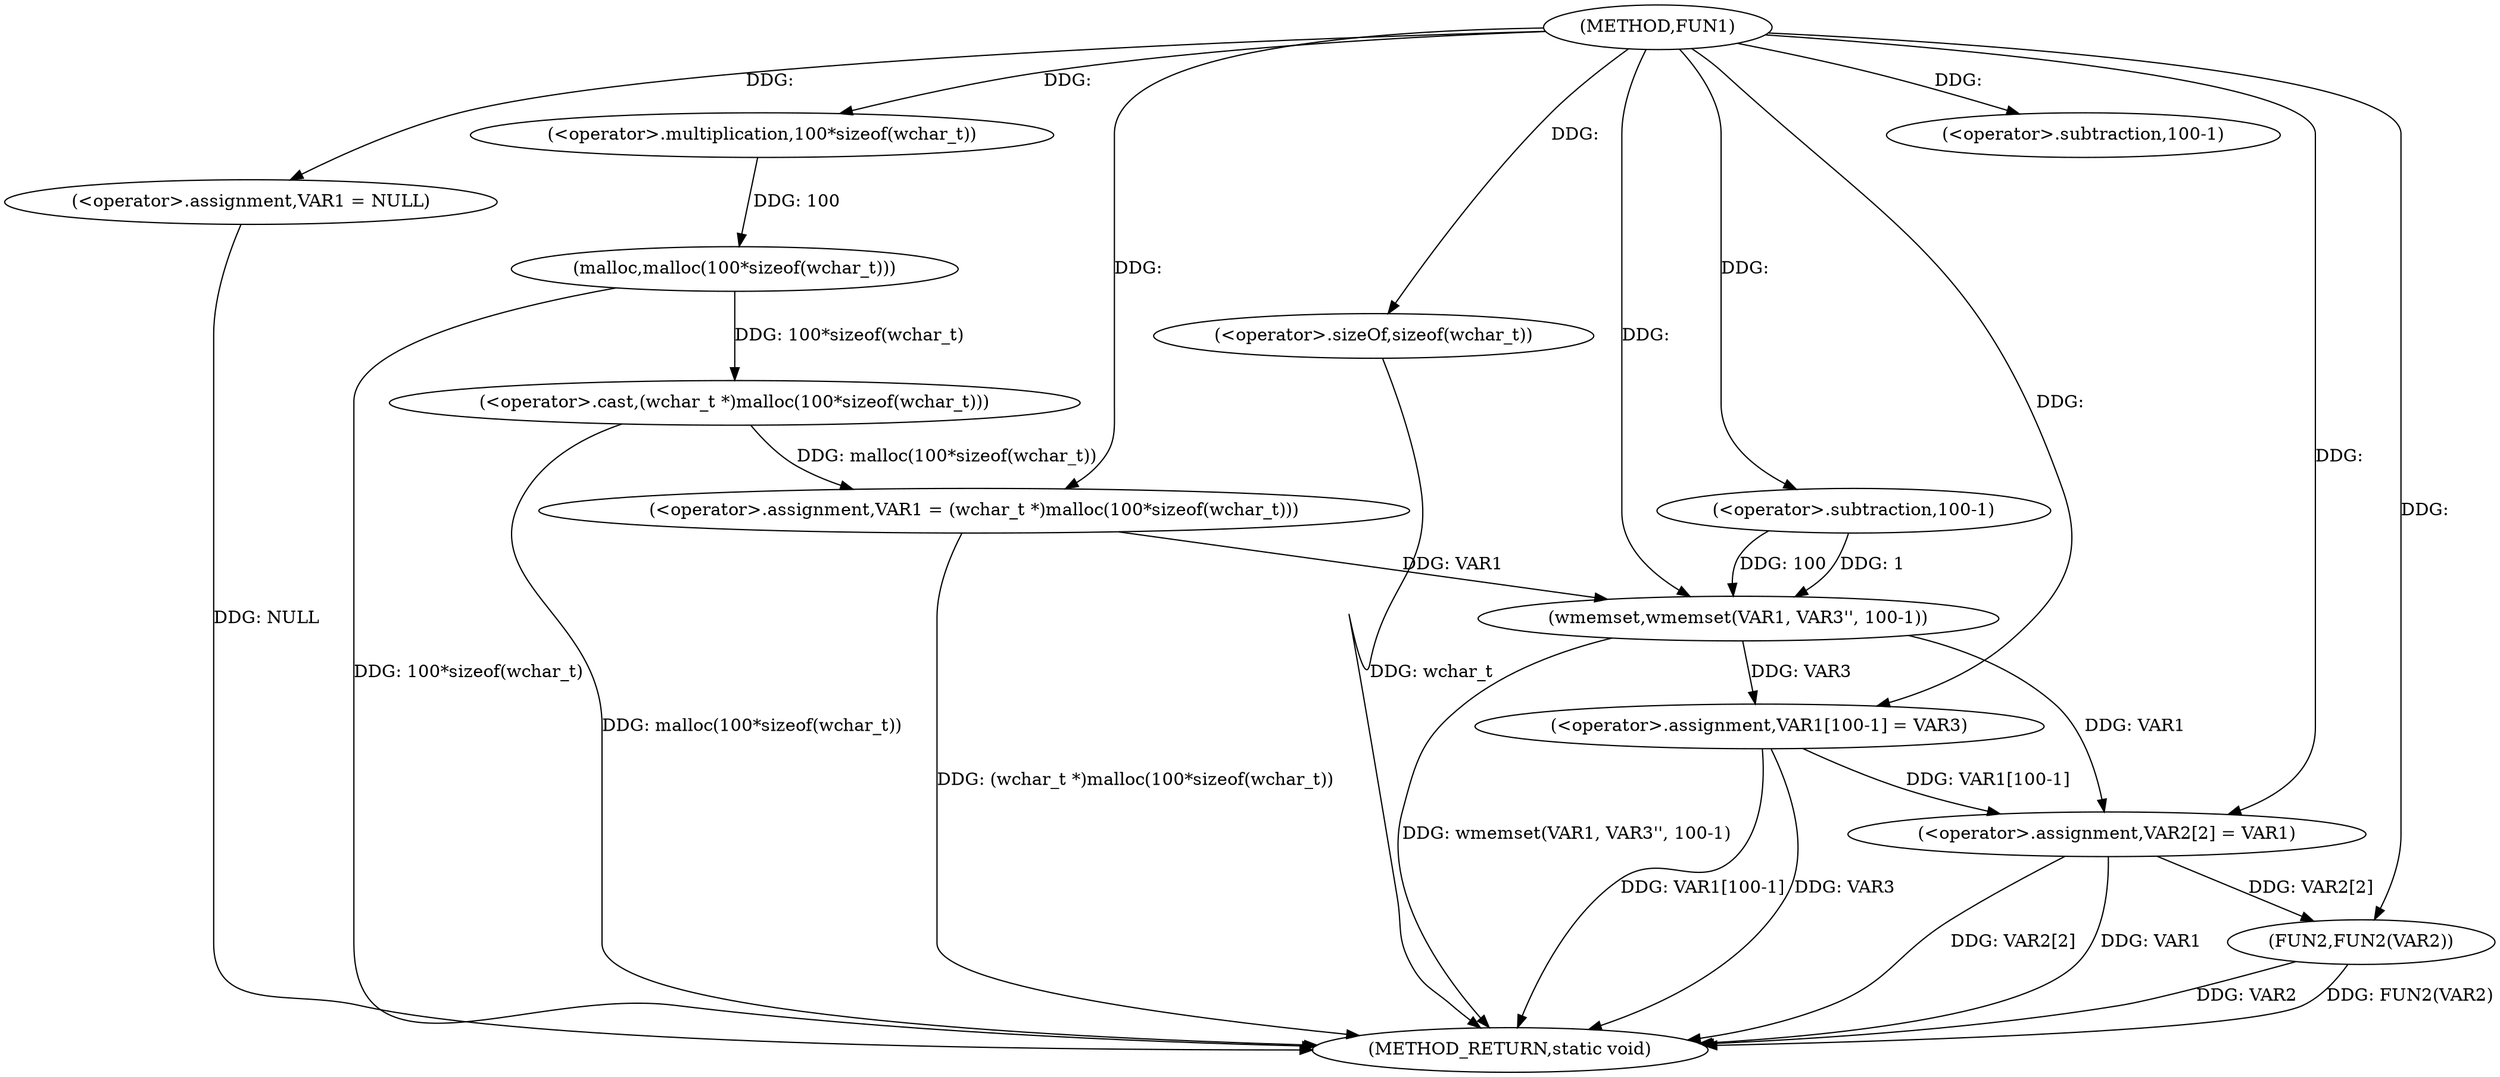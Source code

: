 digraph FUN1 {  
"1000100" [label = "(METHOD,FUN1)" ]
"1000136" [label = "(METHOD_RETURN,static void)" ]
"1000104" [label = "(<operator>.assignment,VAR1 = NULL)" ]
"1000107" [label = "(<operator>.assignment,VAR1 = (wchar_t *)malloc(100*sizeof(wchar_t)))" ]
"1000109" [label = "(<operator>.cast,(wchar_t *)malloc(100*sizeof(wchar_t)))" ]
"1000111" [label = "(malloc,malloc(100*sizeof(wchar_t)))" ]
"1000112" [label = "(<operator>.multiplication,100*sizeof(wchar_t))" ]
"1000114" [label = "(<operator>.sizeOf,sizeof(wchar_t))" ]
"1000116" [label = "(wmemset,wmemset(VAR1, VAR3'', 100-1))" ]
"1000119" [label = "(<operator>.subtraction,100-1)" ]
"1000122" [label = "(<operator>.assignment,VAR1[100-1] = VAR3)" ]
"1000125" [label = "(<operator>.subtraction,100-1)" ]
"1000129" [label = "(<operator>.assignment,VAR2[2] = VAR1)" ]
"1000134" [label = "(FUN2,FUN2(VAR2))" ]
  "1000129" -> "1000136"  [ label = "DDG: VAR2[2]"] 
  "1000122" -> "1000136"  [ label = "DDG: VAR1[100-1]"] 
  "1000114" -> "1000136"  [ label = "DDG: wchar_t"] 
  "1000134" -> "1000136"  [ label = "DDG: VAR2"] 
  "1000122" -> "1000136"  [ label = "DDG: VAR3"] 
  "1000134" -> "1000136"  [ label = "DDG: FUN2(VAR2)"] 
  "1000129" -> "1000136"  [ label = "DDG: VAR1"] 
  "1000111" -> "1000136"  [ label = "DDG: 100*sizeof(wchar_t)"] 
  "1000109" -> "1000136"  [ label = "DDG: malloc(100*sizeof(wchar_t))"] 
  "1000116" -> "1000136"  [ label = "DDG: wmemset(VAR1, VAR3'', 100-1)"] 
  "1000104" -> "1000136"  [ label = "DDG: NULL"] 
  "1000107" -> "1000136"  [ label = "DDG: (wchar_t *)malloc(100*sizeof(wchar_t))"] 
  "1000100" -> "1000104"  [ label = "DDG: "] 
  "1000109" -> "1000107"  [ label = "DDG: malloc(100*sizeof(wchar_t))"] 
  "1000100" -> "1000107"  [ label = "DDG: "] 
  "1000111" -> "1000109"  [ label = "DDG: 100*sizeof(wchar_t)"] 
  "1000112" -> "1000111"  [ label = "DDG: 100"] 
  "1000100" -> "1000112"  [ label = "DDG: "] 
  "1000100" -> "1000114"  [ label = "DDG: "] 
  "1000107" -> "1000116"  [ label = "DDG: VAR1"] 
  "1000100" -> "1000116"  [ label = "DDG: "] 
  "1000119" -> "1000116"  [ label = "DDG: 100"] 
  "1000119" -> "1000116"  [ label = "DDG: 1"] 
  "1000100" -> "1000119"  [ label = "DDG: "] 
  "1000116" -> "1000122"  [ label = "DDG: VAR3"] 
  "1000100" -> "1000122"  [ label = "DDG: "] 
  "1000100" -> "1000125"  [ label = "DDG: "] 
  "1000116" -> "1000129"  [ label = "DDG: VAR1"] 
  "1000122" -> "1000129"  [ label = "DDG: VAR1[100-1]"] 
  "1000100" -> "1000129"  [ label = "DDG: "] 
  "1000129" -> "1000134"  [ label = "DDG: VAR2[2]"] 
  "1000100" -> "1000134"  [ label = "DDG: "] 
}
